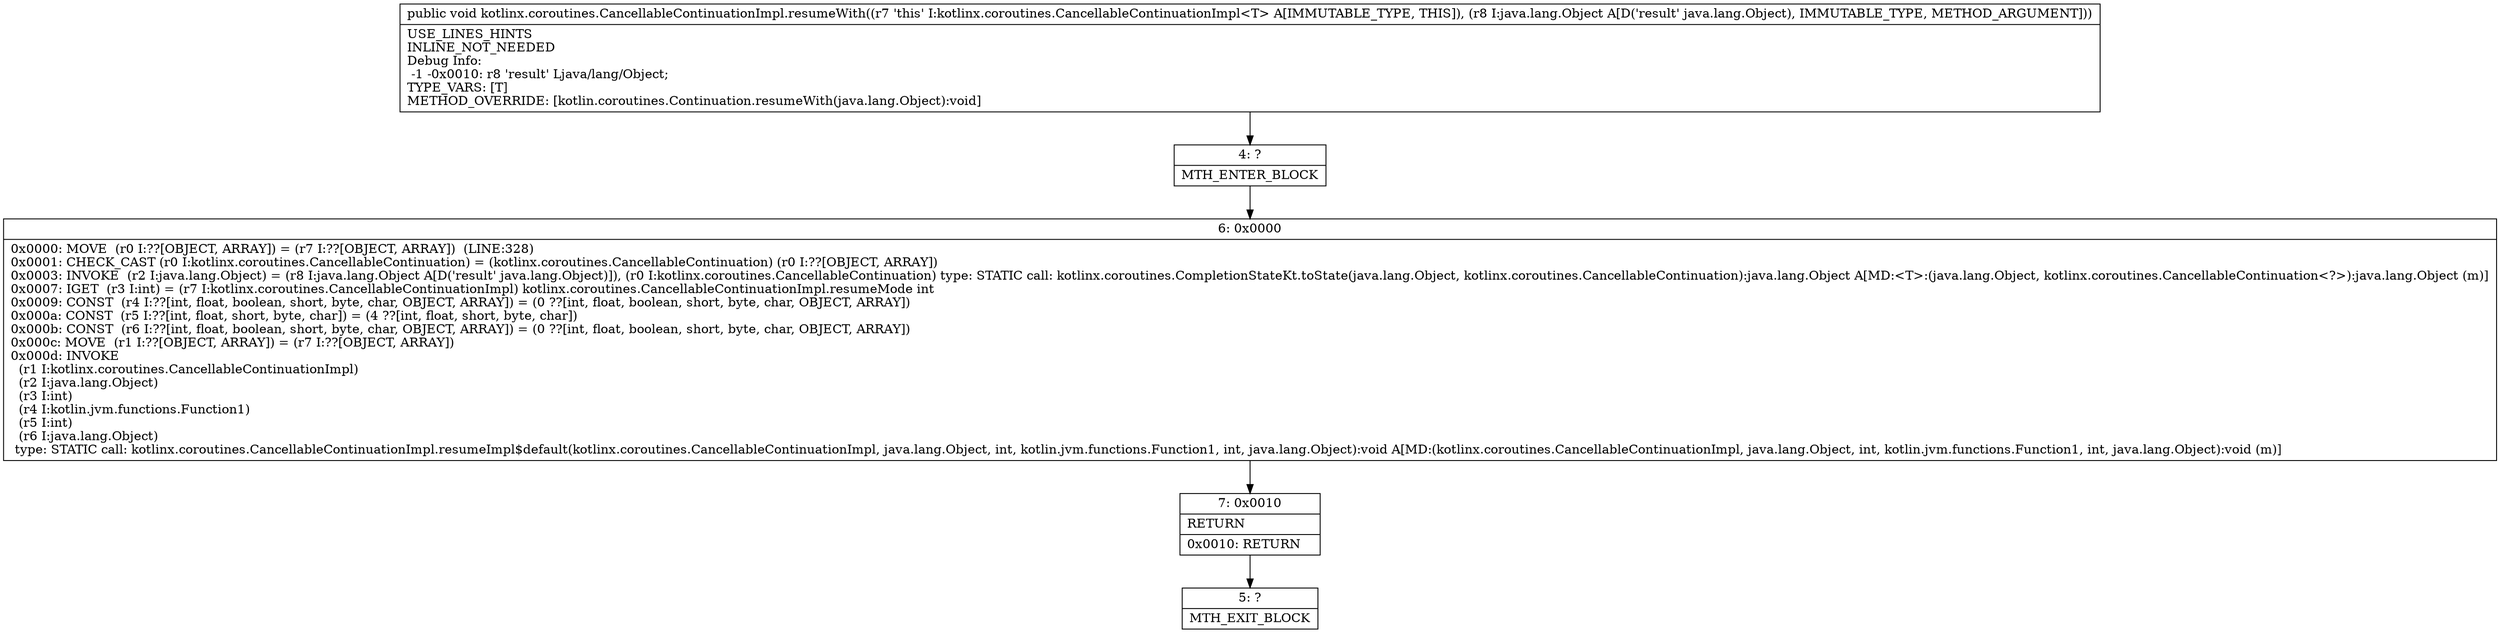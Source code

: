 digraph "CFG forkotlinx.coroutines.CancellableContinuationImpl.resumeWith(Ljava\/lang\/Object;)V" {
Node_4 [shape=record,label="{4\:\ ?|MTH_ENTER_BLOCK\l}"];
Node_6 [shape=record,label="{6\:\ 0x0000|0x0000: MOVE  (r0 I:??[OBJECT, ARRAY]) = (r7 I:??[OBJECT, ARRAY])  (LINE:328)\l0x0001: CHECK_CAST (r0 I:kotlinx.coroutines.CancellableContinuation) = (kotlinx.coroutines.CancellableContinuation) (r0 I:??[OBJECT, ARRAY]) \l0x0003: INVOKE  (r2 I:java.lang.Object) = (r8 I:java.lang.Object A[D('result' java.lang.Object)]), (r0 I:kotlinx.coroutines.CancellableContinuation) type: STATIC call: kotlinx.coroutines.CompletionStateKt.toState(java.lang.Object, kotlinx.coroutines.CancellableContinuation):java.lang.Object A[MD:\<T\>:(java.lang.Object, kotlinx.coroutines.CancellableContinuation\<?\>):java.lang.Object (m)]\l0x0007: IGET  (r3 I:int) = (r7 I:kotlinx.coroutines.CancellableContinuationImpl) kotlinx.coroutines.CancellableContinuationImpl.resumeMode int \l0x0009: CONST  (r4 I:??[int, float, boolean, short, byte, char, OBJECT, ARRAY]) = (0 ??[int, float, boolean, short, byte, char, OBJECT, ARRAY]) \l0x000a: CONST  (r5 I:??[int, float, short, byte, char]) = (4 ??[int, float, short, byte, char]) \l0x000b: CONST  (r6 I:??[int, float, boolean, short, byte, char, OBJECT, ARRAY]) = (0 ??[int, float, boolean, short, byte, char, OBJECT, ARRAY]) \l0x000c: MOVE  (r1 I:??[OBJECT, ARRAY]) = (r7 I:??[OBJECT, ARRAY]) \l0x000d: INVOKE  \l  (r1 I:kotlinx.coroutines.CancellableContinuationImpl)\l  (r2 I:java.lang.Object)\l  (r3 I:int)\l  (r4 I:kotlin.jvm.functions.Function1)\l  (r5 I:int)\l  (r6 I:java.lang.Object)\l type: STATIC call: kotlinx.coroutines.CancellableContinuationImpl.resumeImpl$default(kotlinx.coroutines.CancellableContinuationImpl, java.lang.Object, int, kotlin.jvm.functions.Function1, int, java.lang.Object):void A[MD:(kotlinx.coroutines.CancellableContinuationImpl, java.lang.Object, int, kotlin.jvm.functions.Function1, int, java.lang.Object):void (m)]\l}"];
Node_7 [shape=record,label="{7\:\ 0x0010|RETURN\l|0x0010: RETURN   \l}"];
Node_5 [shape=record,label="{5\:\ ?|MTH_EXIT_BLOCK\l}"];
MethodNode[shape=record,label="{public void kotlinx.coroutines.CancellableContinuationImpl.resumeWith((r7 'this' I:kotlinx.coroutines.CancellableContinuationImpl\<T\> A[IMMUTABLE_TYPE, THIS]), (r8 I:java.lang.Object A[D('result' java.lang.Object), IMMUTABLE_TYPE, METHOD_ARGUMENT]))  | USE_LINES_HINTS\lINLINE_NOT_NEEDED\lDebug Info:\l  \-1 \-0x0010: r8 'result' Ljava\/lang\/Object;\lTYPE_VARS: [T]\lMETHOD_OVERRIDE: [kotlin.coroutines.Continuation.resumeWith(java.lang.Object):void]\l}"];
MethodNode -> Node_4;Node_4 -> Node_6;
Node_6 -> Node_7;
Node_7 -> Node_5;
}

